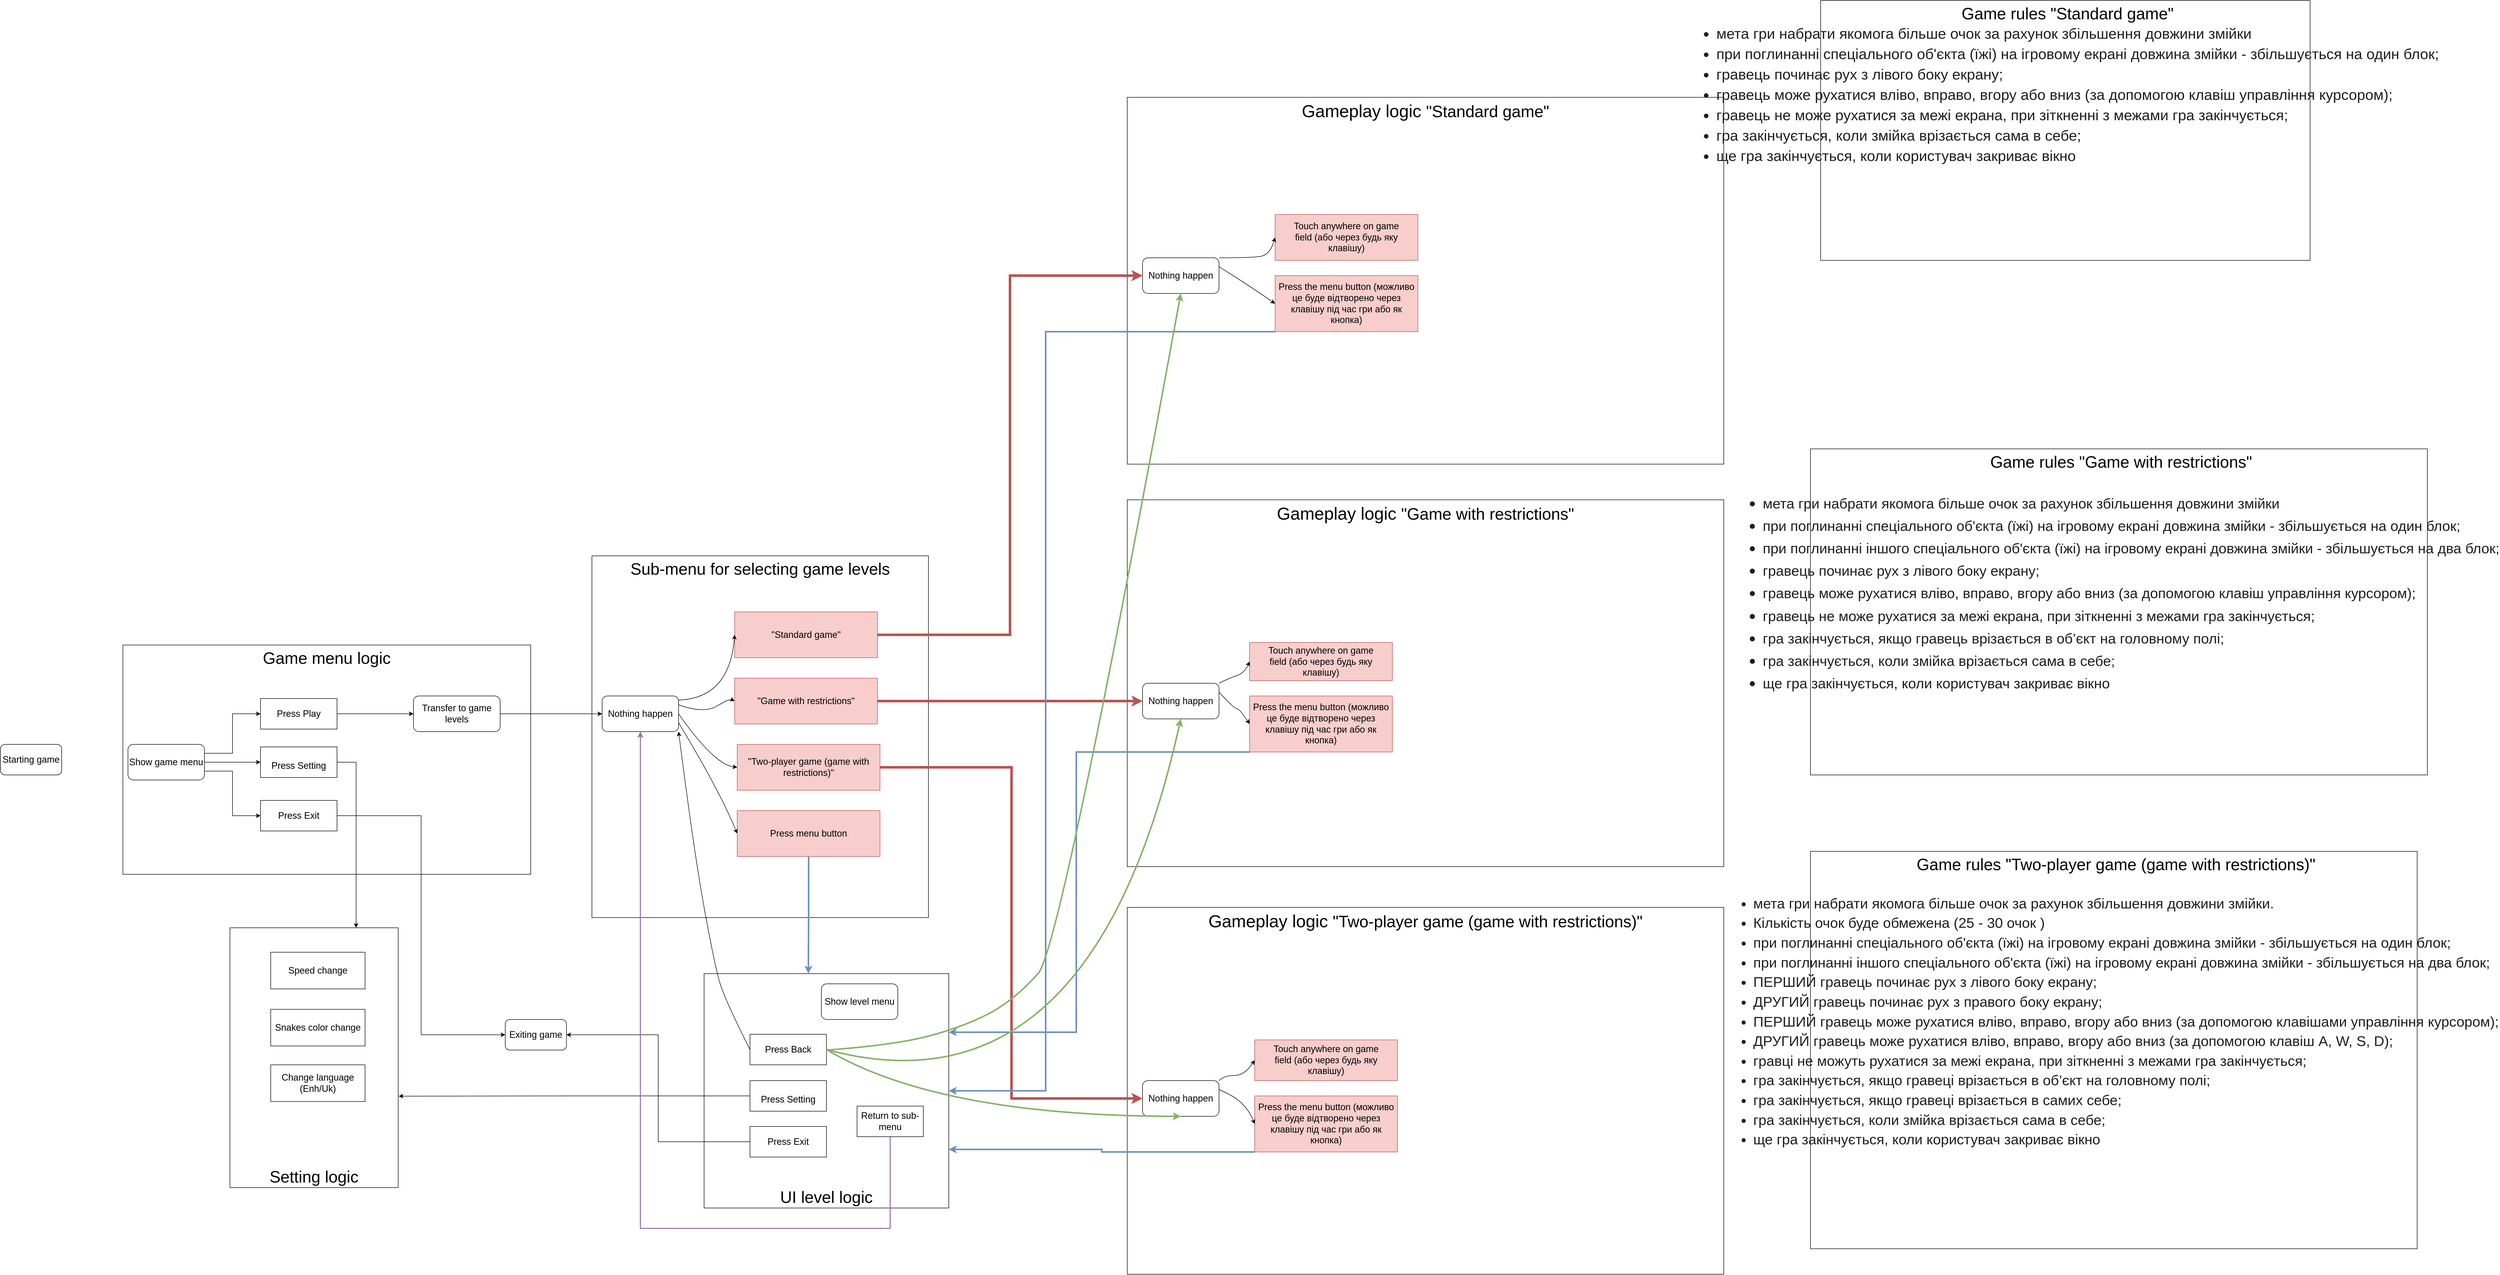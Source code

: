 <mxfile version="26.0.11">
  <diagram name="Сторінка-1" id="2qlWJzpFMfT5cVVhCap1">
    <mxGraphModel dx="4840" dy="2536" grid="1" gridSize="10" guides="1" tooltips="1" connect="1" arrows="1" fold="1" page="1" pageScale="1" pageWidth="5000" pageHeight="4000" math="0" shadow="0">
      <root>
        <mxCell id="0" />
        <mxCell id="1" parent="0" />
        <mxCell id="iwZVITusNoV1ZPCKNUhb-1" value="&lt;font style=&quot;font-size: 18px;&quot;&gt;Starting game&lt;/font&gt;" style="rounded=1;whiteSpace=wrap;html=1;" vertex="1" parent="1">
          <mxGeometry x="170" y="1790" width="120" height="60" as="geometry" />
        </mxCell>
        <mxCell id="iwZVITusNoV1ZPCKNUhb-2" value="&lt;font style=&quot;font-size: 32px;&quot;&gt;Game menu logic&lt;/font&gt;" style="rounded=0;whiteSpace=wrap;html=1;verticalAlign=top;fillColor=none;" vertex="1" parent="1">
          <mxGeometry x="410" y="1595" width="800" height="450" as="geometry" />
        </mxCell>
        <mxCell id="iwZVITusNoV1ZPCKNUhb-3" value="&lt;span style=&quot;font-size: 32px;&quot;&gt;Setting logic&lt;/span&gt;" style="rounded=0;whiteSpace=wrap;html=1;verticalAlign=bottom;" vertex="1" parent="1">
          <mxGeometry x="620" y="2150" width="330" height="510" as="geometry" />
        </mxCell>
        <mxCell id="iwZVITusNoV1ZPCKNUhb-4" value="&lt;font style=&quot;font-size: 34px;&quot;&gt;Gameplay logic&amp;nbsp;&lt;/font&gt;&lt;font style=&quot;font-size: 32px;&quot;&gt;&quot;Standard game&quot;&lt;/font&gt;" style="rounded=0;whiteSpace=wrap;html=1;verticalAlign=top;fillColor=none;" vertex="1" parent="1">
          <mxGeometry x="2380" y="520" width="1170" height="720" as="geometry" />
        </mxCell>
        <mxCell id="iwZVITusNoV1ZPCKNUhb-5" value="&lt;font style=&quot;font-size: 32px;&quot;&gt;UI level logic&lt;/font&gt;" style="rounded=0;whiteSpace=wrap;html=1;verticalAlign=bottom;fillColor=none;" vertex="1" parent="1">
          <mxGeometry x="1550" y="2240" width="480" height="460" as="geometry" />
        </mxCell>
        <mxCell id="iwZVITusNoV1ZPCKNUhb-6" value="&lt;font style=&quot;font-size: 18px;&quot;&gt;Exiting game&lt;/font&gt;" style="rounded=1;whiteSpace=wrap;html=1;" vertex="1" parent="1">
          <mxGeometry x="1160" y="2330" width="120" height="60" as="geometry" />
        </mxCell>
        <mxCell id="iwZVITusNoV1ZPCKNUhb-13" style="edgeStyle=orthogonalEdgeStyle;rounded=0;orthogonalLoop=1;jettySize=auto;html=1;exitX=1;exitY=0.25;exitDx=0;exitDy=0;entryX=0;entryY=0.5;entryDx=0;entryDy=0;" edge="1" parent="1" source="iwZVITusNoV1ZPCKNUhb-7" target="iwZVITusNoV1ZPCKNUhb-8">
          <mxGeometry relative="1" as="geometry" />
        </mxCell>
        <mxCell id="iwZVITusNoV1ZPCKNUhb-14" style="edgeStyle=orthogonalEdgeStyle;rounded=0;orthogonalLoop=1;jettySize=auto;html=1;exitX=1;exitY=0.5;exitDx=0;exitDy=0;entryX=0;entryY=0.5;entryDx=0;entryDy=0;" edge="1" parent="1" source="iwZVITusNoV1ZPCKNUhb-7" target="iwZVITusNoV1ZPCKNUhb-9">
          <mxGeometry relative="1" as="geometry" />
        </mxCell>
        <mxCell id="iwZVITusNoV1ZPCKNUhb-15" style="edgeStyle=orthogonalEdgeStyle;rounded=0;orthogonalLoop=1;jettySize=auto;html=1;exitX=1;exitY=0.75;exitDx=0;exitDy=0;entryX=0;entryY=0.5;entryDx=0;entryDy=0;" edge="1" parent="1" source="iwZVITusNoV1ZPCKNUhb-7" target="iwZVITusNoV1ZPCKNUhb-10">
          <mxGeometry relative="1" as="geometry" />
        </mxCell>
        <mxCell id="iwZVITusNoV1ZPCKNUhb-7" value="&lt;font style=&quot;font-size: 18px;&quot;&gt;Show game menu&lt;/font&gt;" style="rounded=1;whiteSpace=wrap;html=1;" vertex="1" parent="1">
          <mxGeometry x="420" y="1790" width="150" height="70" as="geometry" />
        </mxCell>
        <mxCell id="iwZVITusNoV1ZPCKNUhb-16" style="edgeStyle=orthogonalEdgeStyle;rounded=0;orthogonalLoop=1;jettySize=auto;html=1;exitX=1;exitY=0.5;exitDx=0;exitDy=0;entryX=0;entryY=0.5;entryDx=0;entryDy=0;" edge="1" parent="1" source="iwZVITusNoV1ZPCKNUhb-8" target="iwZVITusNoV1ZPCKNUhb-12">
          <mxGeometry relative="1" as="geometry" />
        </mxCell>
        <mxCell id="iwZVITusNoV1ZPCKNUhb-8" value="&lt;font style=&quot;font-size: 18px;&quot;&gt;Press Play&lt;/font&gt;" style="rounded=0;whiteSpace=wrap;html=1;" vertex="1" parent="1">
          <mxGeometry x="680" y="1700" width="150" height="60" as="geometry" />
        </mxCell>
        <mxCell id="iwZVITusNoV1ZPCKNUhb-18" style="edgeStyle=orthogonalEdgeStyle;rounded=0;orthogonalLoop=1;jettySize=auto;html=1;exitX=1;exitY=0.5;exitDx=0;exitDy=0;entryX=0.75;entryY=0;entryDx=0;entryDy=0;" edge="1" parent="1" source="iwZVITusNoV1ZPCKNUhb-9" target="iwZVITusNoV1ZPCKNUhb-3">
          <mxGeometry relative="1" as="geometry" />
        </mxCell>
        <mxCell id="iwZVITusNoV1ZPCKNUhb-9" value="&lt;br&gt;&lt;span style=&quot;color: rgb(0, 0, 0); font-family: Helvetica; font-size: 18px; font-style: normal; font-variant-ligatures: normal; font-variant-caps: normal; font-weight: 400; letter-spacing: normal; orphans: 2; text-align: center; text-indent: 0px; text-transform: none; widows: 2; word-spacing: 0px; -webkit-text-stroke-width: 0px; white-space: normal; background-color: rgb(251, 251, 251); text-decoration-thickness: initial; text-decoration-style: initial; text-decoration-color: initial; float: none; display: inline !important;&quot;&gt;Press Setting&lt;/span&gt;" style="rounded=0;whiteSpace=wrap;html=1;fontStyle=0" vertex="1" parent="1">
          <mxGeometry x="680" y="1795" width="150" height="60" as="geometry" />
        </mxCell>
        <mxCell id="iwZVITusNoV1ZPCKNUhb-17" style="edgeStyle=orthogonalEdgeStyle;rounded=0;orthogonalLoop=1;jettySize=auto;html=1;exitX=1;exitY=0.5;exitDx=0;exitDy=0;entryX=0;entryY=0.5;entryDx=0;entryDy=0;" edge="1" parent="1" source="iwZVITusNoV1ZPCKNUhb-10" target="iwZVITusNoV1ZPCKNUhb-6">
          <mxGeometry relative="1" as="geometry" />
        </mxCell>
        <mxCell id="iwZVITusNoV1ZPCKNUhb-10" value="&lt;span style=&quot;font-size: 18px;&quot;&gt;Press Exit&lt;/span&gt;" style="rounded=0;whiteSpace=wrap;html=1;" vertex="1" parent="1">
          <mxGeometry x="680" y="1900" width="150" height="60" as="geometry" />
        </mxCell>
        <mxCell id="iwZVITusNoV1ZPCKNUhb-41" style="edgeStyle=orthogonalEdgeStyle;rounded=0;orthogonalLoop=1;jettySize=auto;html=1;exitX=1;exitY=0.5;exitDx=0;exitDy=0;" edge="1" parent="1" source="iwZVITusNoV1ZPCKNUhb-12" target="iwZVITusNoV1ZPCKNUhb-25">
          <mxGeometry relative="1" as="geometry" />
        </mxCell>
        <mxCell id="iwZVITusNoV1ZPCKNUhb-12" value="&lt;font style=&quot;font-size: 18px;&quot;&gt;Transfer to game levels&lt;/font&gt;" style="rounded=1;whiteSpace=wrap;html=1;" vertex="1" parent="1">
          <mxGeometry x="980" y="1695" width="170" height="70" as="geometry" />
        </mxCell>
        <mxCell id="iwZVITusNoV1ZPCKNUhb-19" value="&lt;font style=&quot;font-size: 18px;&quot;&gt;Speed change&lt;/font&gt;" style="rounded=0;whiteSpace=wrap;html=1;" vertex="1" parent="1">
          <mxGeometry x="700" y="2198" width="185" height="72" as="geometry" />
        </mxCell>
        <mxCell id="iwZVITusNoV1ZPCKNUhb-20" value="&lt;font style=&quot;font-size: 18px;&quot;&gt;Snakes color change&lt;/font&gt;" style="rounded=0;whiteSpace=wrap;html=1;" vertex="1" parent="1">
          <mxGeometry x="700" y="2310" width="185" height="72" as="geometry" />
        </mxCell>
        <mxCell id="iwZVITusNoV1ZPCKNUhb-21" value="&lt;font style=&quot;font-size: 18px;&quot;&gt;Change language (Enh/Uk)&lt;/font&gt;" style="rounded=0;whiteSpace=wrap;html=1;" vertex="1" parent="1">
          <mxGeometry x="700" y="2419" width="185" height="72" as="geometry" />
        </mxCell>
        <mxCell id="iwZVITusNoV1ZPCKNUhb-22" value="&lt;font style=&quot;font-size: 34px;&quot;&gt;Gameplay logic&amp;nbsp;&lt;/font&gt;&lt;font style=&quot;font-size: 32px;&quot;&gt;&quot;Game with restrictions&quot;&lt;/font&gt;" style="rounded=0;whiteSpace=wrap;html=1;verticalAlign=top;fillColor=none;" vertex="1" parent="1">
          <mxGeometry x="2380" y="1310" width="1170" height="720" as="geometry" />
        </mxCell>
        <mxCell id="iwZVITusNoV1ZPCKNUhb-23" value="&lt;font style=&quot;font-size: 34px;&quot;&gt;Gameplay logic&amp;nbsp;&lt;/font&gt;&lt;font style=&quot;font-size: 32px;&quot;&gt;&quot;Two-player game (game with restrictions)&quot;&lt;/font&gt;" style="rounded=0;whiteSpace=wrap;html=1;verticalAlign=top;fillColor=none;" vertex="1" parent="1">
          <mxGeometry x="2380" y="2110" width="1170" height="720" as="geometry" />
        </mxCell>
        <mxCell id="iwZVITusNoV1ZPCKNUhb-24" value="&lt;font style=&quot;font-size: 32px;&quot;&gt;Sub-menu for selecting game levels&lt;/font&gt;" style="rounded=0;whiteSpace=wrap;html=1;verticalAlign=top;fillColor=none;" vertex="1" parent="1">
          <mxGeometry x="1330" y="1420" width="660" height="710" as="geometry" />
        </mxCell>
        <mxCell id="iwZVITusNoV1ZPCKNUhb-25" value="&lt;font style=&quot;font-size: 18px;&quot;&gt;Nothing happen&lt;/font&gt;" style="rounded=1;whiteSpace=wrap;html=1;" vertex="1" parent="1">
          <mxGeometry x="1350" y="1695" width="150" height="70" as="geometry" />
        </mxCell>
        <mxCell id="iwZVITusNoV1ZPCKNUhb-59" style="edgeStyle=orthogonalEdgeStyle;rounded=0;orthogonalLoop=1;jettySize=auto;html=1;exitX=1;exitY=0.5;exitDx=0;exitDy=0;entryX=0;entryY=0.5;entryDx=0;entryDy=0;fillColor=#f8cecc;strokeColor=#b85450;strokeWidth=5;" edge="1" parent="1" source="iwZVITusNoV1ZPCKNUhb-26" target="iwZVITusNoV1ZPCKNUhb-56">
          <mxGeometry relative="1" as="geometry" />
        </mxCell>
        <mxCell id="iwZVITusNoV1ZPCKNUhb-26" value="&lt;font style=&quot;font-size: 18px;&quot;&gt;&quot;Standard game&quot;&lt;/font&gt;" style="rounded=0;whiteSpace=wrap;html=1;fillColor=#f8cecc;strokeColor=#b85450;" vertex="1" parent="1">
          <mxGeometry x="1610" y="1530" width="280" height="90" as="geometry" />
        </mxCell>
        <mxCell id="iwZVITusNoV1ZPCKNUhb-60" style="edgeStyle=orthogonalEdgeStyle;rounded=0;orthogonalLoop=1;jettySize=auto;html=1;exitX=1;exitY=0.5;exitDx=0;exitDy=0;fillColor=#f8cecc;strokeColor=#b85450;strokeWidth=5;" edge="1" parent="1" source="iwZVITusNoV1ZPCKNUhb-27" target="iwZVITusNoV1ZPCKNUhb-57">
          <mxGeometry relative="1" as="geometry" />
        </mxCell>
        <mxCell id="iwZVITusNoV1ZPCKNUhb-27" value="&lt;font style=&quot;font-size: 18px;&quot;&gt;&quot;Game with restrictions&quot;&lt;/font&gt;" style="rounded=0;whiteSpace=wrap;html=1;fillColor=#f8cecc;strokeColor=#b85450;" vertex="1" parent="1">
          <mxGeometry x="1610" y="1660" width="280" height="90" as="geometry" />
        </mxCell>
        <mxCell id="iwZVITusNoV1ZPCKNUhb-61" style="edgeStyle=orthogonalEdgeStyle;rounded=0;orthogonalLoop=1;jettySize=auto;html=1;exitX=1;exitY=0.5;exitDx=0;exitDy=0;entryX=0;entryY=0.5;entryDx=0;entryDy=0;fillColor=#f8cecc;strokeColor=#b85450;strokeWidth=5;" edge="1" parent="1" source="iwZVITusNoV1ZPCKNUhb-28" target="iwZVITusNoV1ZPCKNUhb-58">
          <mxGeometry relative="1" as="geometry">
            <Array as="points">
              <mxPoint x="2153" y="1835" />
              <mxPoint x="2153" y="2485" />
            </Array>
          </mxGeometry>
        </mxCell>
        <mxCell id="iwZVITusNoV1ZPCKNUhb-28" value="&lt;font style=&quot;font-size: 18px;&quot;&gt;&quot;Two-player game (game with restrictions)&quot;&lt;/font&gt;" style="rounded=0;whiteSpace=wrap;html=1;fillColor=#f8cecc;strokeColor=#b85450;" vertex="1" parent="1">
          <mxGeometry x="1615" y="1790" width="280" height="90" as="geometry" />
        </mxCell>
        <mxCell id="iwZVITusNoV1ZPCKNUhb-29" value="&lt;font style=&quot;font-size: 18px;&quot;&gt;Press menu button&lt;/font&gt;" style="rounded=0;whiteSpace=wrap;html=1;fillColor=#f8cecc;strokeColor=#b85450;" vertex="1" parent="1">
          <mxGeometry x="1615" y="1920" width="280" height="90" as="geometry" />
        </mxCell>
        <mxCell id="iwZVITusNoV1ZPCKNUhb-42" value="&lt;font style=&quot;font-size: 18px;&quot;&gt;Show level menu&lt;/font&gt;" style="rounded=1;whiteSpace=wrap;html=1;" vertex="1" parent="1">
          <mxGeometry x="1780" y="2260" width="150" height="70" as="geometry" />
        </mxCell>
        <mxCell id="iwZVITusNoV1ZPCKNUhb-44" value="&lt;font style=&quot;font-size: 18px;&quot;&gt;Press Back&lt;/font&gt;" style="rounded=0;whiteSpace=wrap;html=1;" vertex="1" parent="1">
          <mxGeometry x="1640" y="2359" width="150" height="60" as="geometry" />
        </mxCell>
        <mxCell id="iwZVITusNoV1ZPCKNUhb-45" value="&lt;br&gt;&lt;span style=&quot;color: rgb(0, 0, 0); font-family: Helvetica; font-size: 18px; font-style: normal; font-variant-ligatures: normal; font-variant-caps: normal; font-weight: 400; letter-spacing: normal; orphans: 2; text-align: center; text-indent: 0px; text-transform: none; widows: 2; word-spacing: 0px; -webkit-text-stroke-width: 0px; white-space: normal; background-color: rgb(251, 251, 251); text-decoration-thickness: initial; text-decoration-style: initial; text-decoration-color: initial; float: none; display: inline !important;&quot;&gt;Press Setting&lt;/span&gt;" style="rounded=0;whiteSpace=wrap;html=1;fontStyle=0" vertex="1" parent="1">
          <mxGeometry x="1640" y="2450" width="150" height="60" as="geometry" />
        </mxCell>
        <mxCell id="iwZVITusNoV1ZPCKNUhb-55" style="edgeStyle=orthogonalEdgeStyle;rounded=0;orthogonalLoop=1;jettySize=auto;html=1;exitX=0;exitY=0.5;exitDx=0;exitDy=0;entryX=1;entryY=0.5;entryDx=0;entryDy=0;" edge="1" parent="1" source="iwZVITusNoV1ZPCKNUhb-46" target="iwZVITusNoV1ZPCKNUhb-6">
          <mxGeometry relative="1" as="geometry">
            <Array as="points">
              <mxPoint x="1460" y="2570" />
              <mxPoint x="1460" y="2360" />
            </Array>
          </mxGeometry>
        </mxCell>
        <mxCell id="iwZVITusNoV1ZPCKNUhb-46" value="&lt;span style=&quot;font-size: 18px;&quot;&gt;Press Exit&lt;/span&gt;" style="rounded=0;whiteSpace=wrap;html=1;" vertex="1" parent="1">
          <mxGeometry x="1640" y="2540" width="150" height="60" as="geometry" />
        </mxCell>
        <mxCell id="iwZVITusNoV1ZPCKNUhb-47" value="" style="curved=1;endArrow=classic;html=1;rounded=0;exitX=0;exitY=0.5;exitDx=0;exitDy=0;entryX=1;entryY=1;entryDx=0;entryDy=0;" edge="1" parent="1" source="iwZVITusNoV1ZPCKNUhb-44" target="iwZVITusNoV1ZPCKNUhb-25">
          <mxGeometry width="50" height="50" relative="1" as="geometry">
            <mxPoint x="1610" y="2270" as="sourcePoint" />
            <mxPoint x="1660" y="2220" as="targetPoint" />
            <Array as="points">
              <mxPoint x="1590" y="2290" />
              <mxPoint x="1570" y="2220" />
              <mxPoint x="1530" y="2000" />
            </Array>
          </mxGeometry>
        </mxCell>
        <mxCell id="iwZVITusNoV1ZPCKNUhb-50" value="" style="curved=1;endArrow=classic;html=1;rounded=0;exitX=0.993;exitY=0.116;exitDx=0;exitDy=0;exitPerimeter=0;entryX=0;entryY=0.5;entryDx=0;entryDy=0;" edge="1" parent="1" source="iwZVITusNoV1ZPCKNUhb-25" target="iwZVITusNoV1ZPCKNUhb-26">
          <mxGeometry width="50" height="50" relative="1" as="geometry">
            <mxPoint x="1600" y="1750" as="sourcePoint" />
            <mxPoint x="1650" y="1700" as="targetPoint" />
            <Array as="points">
              <mxPoint x="1600" y="1700" />
            </Array>
          </mxGeometry>
        </mxCell>
        <mxCell id="iwZVITusNoV1ZPCKNUhb-51" value="" style="curved=1;endArrow=classic;html=1;rounded=0;exitX=1;exitY=0.25;exitDx=0;exitDy=0;entryX=0;entryY=0.5;entryDx=0;entryDy=0;" edge="1" parent="1" source="iwZVITusNoV1ZPCKNUhb-25" target="iwZVITusNoV1ZPCKNUhb-27">
          <mxGeometry width="50" height="50" relative="1" as="geometry">
            <mxPoint x="1600" y="1750" as="sourcePoint" />
            <mxPoint x="1650" y="1700" as="targetPoint" />
            <Array as="points">
              <mxPoint x="1550" y="1730" />
              <mxPoint x="1600" y="1700" />
            </Array>
          </mxGeometry>
        </mxCell>
        <mxCell id="iwZVITusNoV1ZPCKNUhb-52" value="" style="curved=1;endArrow=classic;html=1;rounded=0;exitX=1;exitY=0.5;exitDx=0;exitDy=0;entryX=0;entryY=0.5;entryDx=0;entryDy=0;" edge="1" parent="1" source="iwZVITusNoV1ZPCKNUhb-25" target="iwZVITusNoV1ZPCKNUhb-28">
          <mxGeometry width="50" height="50" relative="1" as="geometry">
            <mxPoint x="1600" y="1920" as="sourcePoint" />
            <mxPoint x="1650" y="1870" as="targetPoint" />
            <Array as="points">
              <mxPoint x="1570" y="1830" />
            </Array>
          </mxGeometry>
        </mxCell>
        <mxCell id="iwZVITusNoV1ZPCKNUhb-53" value="" style="curved=1;endArrow=classic;html=1;rounded=0;exitX=1;exitY=0.75;exitDx=0;exitDy=0;entryX=0;entryY=0.5;entryDx=0;entryDy=0;" edge="1" parent="1" source="iwZVITusNoV1ZPCKNUhb-25" target="iwZVITusNoV1ZPCKNUhb-29">
          <mxGeometry width="50" height="50" relative="1" as="geometry">
            <mxPoint x="1600" y="1920" as="sourcePoint" />
            <mxPoint x="1650" y="1870" as="targetPoint" />
            <Array as="points">
              <mxPoint x="1580" y="1880" />
            </Array>
          </mxGeometry>
        </mxCell>
        <mxCell id="iwZVITusNoV1ZPCKNUhb-54" style="edgeStyle=orthogonalEdgeStyle;rounded=0;orthogonalLoop=1;jettySize=auto;html=1;exitX=0;exitY=0.5;exitDx=0;exitDy=0;entryX=1.003;entryY=0.648;entryDx=0;entryDy=0;entryPerimeter=0;" edge="1" parent="1" source="iwZVITusNoV1ZPCKNUhb-45" target="iwZVITusNoV1ZPCKNUhb-3">
          <mxGeometry relative="1" as="geometry" />
        </mxCell>
        <mxCell id="iwZVITusNoV1ZPCKNUhb-56" value="&lt;font style=&quot;font-size: 18px;&quot;&gt;Nothing happen&lt;/font&gt;" style="rounded=1;whiteSpace=wrap;html=1;" vertex="1" parent="1">
          <mxGeometry x="2410" y="835" width="150" height="70" as="geometry" />
        </mxCell>
        <mxCell id="iwZVITusNoV1ZPCKNUhb-57" value="&lt;font style=&quot;font-size: 18px;&quot;&gt;Nothing happen&lt;/font&gt;" style="rounded=1;whiteSpace=wrap;html=1;" vertex="1" parent="1">
          <mxGeometry x="2410" y="1670" width="150" height="70" as="geometry" />
        </mxCell>
        <mxCell id="iwZVITusNoV1ZPCKNUhb-58" value="&lt;font style=&quot;font-size: 18px;&quot;&gt;Nothing happen&lt;/font&gt;" style="rounded=1;whiteSpace=wrap;html=1;" vertex="1" parent="1">
          <mxGeometry x="2410" y="2450" width="150" height="70" as="geometry" />
        </mxCell>
        <mxCell id="iwZVITusNoV1ZPCKNUhb-62" value="&lt;font style=&quot;font-size: 18px;&quot;&gt;Touch anywhere on game field&amp;nbsp;(або через будь яку клавішу)&lt;/font&gt;" style="rounded=0;whiteSpace=wrap;html=1;fillColor=#f8cecc;strokeColor=#b85450;" vertex="1" parent="1">
          <mxGeometry x="2670" y="750" width="280" height="90" as="geometry" />
        </mxCell>
        <mxCell id="iwZVITusNoV1ZPCKNUhb-81" style="edgeStyle=orthogonalEdgeStyle;rounded=0;orthogonalLoop=1;jettySize=auto;html=1;exitX=0;exitY=1;exitDx=0;exitDy=0;entryX=1;entryY=0.5;entryDx=0;entryDy=0;fillColor=#dae8fc;strokeColor=#6c8ebf;strokeWidth=3;" edge="1" parent="1" source="iwZVITusNoV1ZPCKNUhb-63" target="iwZVITusNoV1ZPCKNUhb-5">
          <mxGeometry relative="1" as="geometry">
            <Array as="points">
              <mxPoint x="2220" y="980" />
              <mxPoint x="2220" y="2470" />
            </Array>
          </mxGeometry>
        </mxCell>
        <mxCell id="iwZVITusNoV1ZPCKNUhb-63" value="&lt;font style=&quot;font-size: 18px;&quot;&gt;Press the menu button (можливо це буде відтворено через клавішу під час гри або як кнопка)&lt;/font&gt;" style="rounded=0;whiteSpace=wrap;html=1;fillColor=#f8cecc;strokeColor=#b85450;" vertex="1" parent="1">
          <mxGeometry x="2670" y="870" width="280" height="110" as="geometry" />
        </mxCell>
        <mxCell id="iwZVITusNoV1ZPCKNUhb-64" value="&lt;span style=&quot;font-size: 18px;&quot;&gt;Touch anywhere on game field&amp;nbsp;(або через будь яку клавішу)&lt;/span&gt;" style="rounded=0;whiteSpace=wrap;html=1;fillColor=#f8cecc;strokeColor=#b85450;" vertex="1" parent="1">
          <mxGeometry x="2620" y="1590" width="280" height="75" as="geometry" />
        </mxCell>
        <mxCell id="iwZVITusNoV1ZPCKNUhb-77" style="edgeStyle=orthogonalEdgeStyle;rounded=0;orthogonalLoop=1;jettySize=auto;html=1;exitX=0;exitY=1;exitDx=0;exitDy=0;entryX=1;entryY=0.25;entryDx=0;entryDy=0;fillColor=#dae8fc;strokeColor=#6c8ebf;strokeWidth=3;" edge="1" parent="1" source="iwZVITusNoV1ZPCKNUhb-65" target="iwZVITusNoV1ZPCKNUhb-5">
          <mxGeometry relative="1" as="geometry">
            <Array as="points">
              <mxPoint x="2280" y="1805" />
              <mxPoint x="2280" y="2355" />
            </Array>
          </mxGeometry>
        </mxCell>
        <mxCell id="iwZVITusNoV1ZPCKNUhb-65" value="&lt;font style=&quot;font-size: 18px;&quot;&gt;Press the menu button (можливо це буде відтворено через клавішу під час гри або як кнопка)&lt;/font&gt;" style="rounded=0;whiteSpace=wrap;html=1;fillColor=#f8cecc;strokeColor=#b85450;" vertex="1" parent="1">
          <mxGeometry x="2620" y="1695" width="280" height="110" as="geometry" />
        </mxCell>
        <mxCell id="iwZVITusNoV1ZPCKNUhb-66" value="&lt;span style=&quot;font-size: 18px;&quot;&gt;Touch anywhere on game field&amp;nbsp;(або через будь яку клавішу)&lt;/span&gt;" style="rounded=0;whiteSpace=wrap;html=1;fillColor=#f8cecc;strokeColor=#b85450;" vertex="1" parent="1">
          <mxGeometry x="2630" y="2370" width="280" height="80" as="geometry" />
        </mxCell>
        <mxCell id="iwZVITusNoV1ZPCKNUhb-82" style="edgeStyle=orthogonalEdgeStyle;rounded=0;orthogonalLoop=1;jettySize=auto;html=1;exitX=0;exitY=1;exitDx=0;exitDy=0;entryX=1;entryY=0.75;entryDx=0;entryDy=0;fillColor=#dae8fc;strokeColor=#6c8ebf;strokeWidth=3;" edge="1" parent="1" source="iwZVITusNoV1ZPCKNUhb-67" target="iwZVITusNoV1ZPCKNUhb-5">
          <mxGeometry relative="1" as="geometry">
            <Array as="points">
              <mxPoint x="2330" y="2590" />
              <mxPoint x="2330" y="2585" />
            </Array>
          </mxGeometry>
        </mxCell>
        <mxCell id="iwZVITusNoV1ZPCKNUhb-67" value="&lt;font style=&quot;font-size: 18px;&quot;&gt;Press the menu button (можливо це буде відтворено через клавішу під час гри або як кнопка)&lt;/font&gt;" style="rounded=0;whiteSpace=wrap;html=1;fillColor=#f8cecc;strokeColor=#b85450;" vertex="1" parent="1">
          <mxGeometry x="2630" y="2480" width="280" height="110" as="geometry" />
        </mxCell>
        <mxCell id="iwZVITusNoV1ZPCKNUhb-68" value="" style="curved=1;endArrow=classic;html=1;rounded=0;exitX=1;exitY=0;exitDx=0;exitDy=0;entryX=0;entryY=0.5;entryDx=0;entryDy=0;" edge="1" parent="1" source="iwZVITusNoV1ZPCKNUhb-56" target="iwZVITusNoV1ZPCKNUhb-62">
          <mxGeometry width="50" height="50" relative="1" as="geometry">
            <mxPoint x="2880" y="940" as="sourcePoint" />
            <mxPoint x="2930" y="890" as="targetPoint" />
            <Array as="points">
              <mxPoint x="2620" y="835" />
              <mxPoint x="2660" y="830" />
            </Array>
          </mxGeometry>
        </mxCell>
        <mxCell id="iwZVITusNoV1ZPCKNUhb-71" value="" style="curved=1;endArrow=classic;html=1;rounded=0;exitX=1;exitY=0.25;exitDx=0;exitDy=0;entryX=0;entryY=0.5;entryDx=0;entryDy=0;" edge="1" parent="1" source="iwZVITusNoV1ZPCKNUhb-56" target="iwZVITusNoV1ZPCKNUhb-63">
          <mxGeometry width="50" height="50" relative="1" as="geometry">
            <mxPoint x="2880" y="940" as="sourcePoint" />
            <mxPoint x="2930" y="890" as="targetPoint" />
            <Array as="points">
              <mxPoint x="2620" y="890" />
            </Array>
          </mxGeometry>
        </mxCell>
        <mxCell id="iwZVITusNoV1ZPCKNUhb-72" value="" style="curved=1;endArrow=classic;html=1;rounded=0;exitX=1;exitY=0;exitDx=0;exitDy=0;entryX=0;entryY=0.5;entryDx=0;entryDy=0;" edge="1" parent="1" source="iwZVITusNoV1ZPCKNUhb-57" target="iwZVITusNoV1ZPCKNUhb-64">
          <mxGeometry width="50" height="50" relative="1" as="geometry">
            <mxPoint x="2760" y="1740" as="sourcePoint" />
            <mxPoint x="2810" y="1690" as="targetPoint" />
            <Array as="points">
              <mxPoint x="2580" y="1660" />
              <mxPoint x="2610" y="1650" />
            </Array>
          </mxGeometry>
        </mxCell>
        <mxCell id="iwZVITusNoV1ZPCKNUhb-73" value="" style="curved=1;endArrow=classic;html=1;rounded=0;exitX=1;exitY=0.25;exitDx=0;exitDy=0;entryX=0;entryY=0.5;entryDx=0;entryDy=0;" edge="1" parent="1" source="iwZVITusNoV1ZPCKNUhb-57" target="iwZVITusNoV1ZPCKNUhb-65">
          <mxGeometry width="50" height="50" relative="1" as="geometry">
            <mxPoint x="2760" y="1740" as="sourcePoint" />
            <mxPoint x="2810" y="1690" as="targetPoint" />
            <Array as="points">
              <mxPoint x="2590" y="1720" />
              <mxPoint x="2600" y="1720" />
            </Array>
          </mxGeometry>
        </mxCell>
        <mxCell id="iwZVITusNoV1ZPCKNUhb-74" value="" style="curved=1;endArrow=classic;html=1;rounded=0;exitX=1;exitY=0;exitDx=0;exitDy=0;entryX=0;entryY=0.5;entryDx=0;entryDy=0;" edge="1" parent="1" source="iwZVITusNoV1ZPCKNUhb-58" target="iwZVITusNoV1ZPCKNUhb-66">
          <mxGeometry width="50" height="50" relative="1" as="geometry">
            <mxPoint x="2760" y="2560" as="sourcePoint" />
            <mxPoint x="2810" y="2510" as="targetPoint" />
            <Array as="points">
              <mxPoint x="2570" y="2440" />
              <mxPoint x="2610" y="2440" />
            </Array>
          </mxGeometry>
        </mxCell>
        <mxCell id="iwZVITusNoV1ZPCKNUhb-76" value="" style="curved=1;endArrow=classic;html=1;rounded=0;exitX=1;exitY=0.25;exitDx=0;exitDy=0;entryX=0;entryY=0.5;entryDx=0;entryDy=0;" edge="1" parent="1" source="iwZVITusNoV1ZPCKNUhb-58" target="iwZVITusNoV1ZPCKNUhb-67">
          <mxGeometry width="50" height="50" relative="1" as="geometry">
            <mxPoint x="2760" y="2560" as="sourcePoint" />
            <mxPoint x="2810" y="2510" as="targetPoint" />
            <Array as="points">
              <mxPoint x="2590" y="2480" />
              <mxPoint x="2620" y="2510" />
            </Array>
          </mxGeometry>
        </mxCell>
        <mxCell id="iwZVITusNoV1ZPCKNUhb-83" style="edgeStyle=orthogonalEdgeStyle;rounded=0;orthogonalLoop=1;jettySize=auto;html=1;exitX=0.5;exitY=1;exitDx=0;exitDy=0;entryX=0.426;entryY=0;entryDx=0;entryDy=0;entryPerimeter=0;fillColor=#dae8fc;strokeColor=#6c8ebf;strokeWidth=3;" edge="1" parent="1" source="iwZVITusNoV1ZPCKNUhb-29" target="iwZVITusNoV1ZPCKNUhb-5">
          <mxGeometry relative="1" as="geometry" />
        </mxCell>
        <mxCell id="iwZVITusNoV1ZPCKNUhb-84" value="&lt;div&gt;&amp;nbsp;Game rules &quot;Standard game&quot;&lt;/div&gt;&lt;div style=&quot;text-align: left;&quot;&gt;&lt;span id=&quot;docs-internal-guid-b0e9bb39-7fff-cb8f-d6bb-36c5ff328422&quot;&gt;&lt;ul style=&quot;margin-top:0;margin-bottom:0;padding-inline-start:48px;&quot;&gt;&lt;font style=&quot;font-size: 29px;&quot;&gt;&lt;li aria-level=&quot;1&quot; style=&quot;list-style-type: disc; font-family: Arial, sans-serif; color: rgb(31, 31, 31); background-color: transparent; font-variant-numeric: normal; font-variant-east-asian: normal; font-variant-alternates: normal; font-variant-position: normal; font-variant-emoji: normal; vertical-align: baseline; white-space: pre;&quot; dir=&quot;ltr&quot;&gt;&lt;p role=&quot;presentation&quot; style=&quot;line-height: 1.38; margin-top: 0pt; margin-bottom: 0pt;&quot; dir=&quot;ltr&quot;&gt;&lt;span style=&quot;background-color: transparent; font-variant-numeric: normal; font-variant-east-asian: normal; font-variant-alternates: normal; font-variant-position: normal; font-variant-emoji: normal; vertical-align: baseline; text-wrap-mode: wrap;&quot;&gt;мета гри набрати якомога більше очок за рахунок збільшення довжини змійки&lt;/span&gt;&lt;/p&gt;&lt;/li&gt;&lt;li aria-level=&quot;1&quot; style=&quot;list-style-type: disc; font-family: Arial, sans-serif; color: rgb(31, 31, 31); background-color: transparent; font-variant-numeric: normal; font-variant-east-asian: normal; font-variant-alternates: normal; font-variant-position: normal; font-variant-emoji: normal; vertical-align: baseline; white-space: pre;&quot; dir=&quot;ltr&quot;&gt;&lt;p role=&quot;presentation&quot; style=&quot;line-height:1.38;margin-top:0pt;margin-bottom:0pt;&quot; dir=&quot;ltr&quot;&gt;&lt;span style=&quot;background-color: transparent; font-variant-numeric: normal; font-variant-east-asian: normal; font-variant-alternates: normal; font-variant-position: normal; font-variant-emoji: normal; vertical-align: baseline; text-wrap-mode: wrap;&quot;&gt;при поглинанні спеціального об&#39;єкта (їжі) на ігровому екрані довжина змійки - збільшується на один блок;&lt;/span&gt;&lt;/p&gt;&lt;/li&gt;&lt;li aria-level=&quot;1&quot; style=&quot;list-style-type: disc; font-family: Arial, sans-serif; color: rgb(31, 31, 31); background-color: transparent; font-variant-numeric: normal; font-variant-east-asian: normal; font-variant-alternates: normal; font-variant-position: normal; font-variant-emoji: normal; vertical-align: baseline; white-space: pre;&quot; dir=&quot;ltr&quot;&gt;&lt;p role=&quot;presentation&quot; style=&quot;line-height:1.38;margin-top:0pt;margin-bottom:0pt;&quot; dir=&quot;ltr&quot;&gt;&lt;span style=&quot;background-color: transparent; font-variant-numeric: normal; font-variant-east-asian: normal; font-variant-alternates: normal; font-variant-position: normal; font-variant-emoji: normal; vertical-align: baseline; text-wrap-mode: wrap;&quot;&gt;гравець починає рух з лівого боку екрану;&lt;/span&gt;&lt;/p&gt;&lt;/li&gt;&lt;li aria-level=&quot;1&quot; style=&quot;list-style-type: disc; font-family: Arial, sans-serif; color: rgb(31, 31, 31); background-color: transparent; font-variant-numeric: normal; font-variant-east-asian: normal; font-variant-alternates: normal; font-variant-position: normal; font-variant-emoji: normal; vertical-align: baseline; white-space: pre;&quot; dir=&quot;ltr&quot;&gt;&lt;p role=&quot;presentation&quot; style=&quot;line-height:1.38;margin-top:0pt;margin-bottom:0pt;&quot; dir=&quot;ltr&quot;&gt;&lt;span style=&quot;background-color: transparent; font-variant-numeric: normal; font-variant-east-asian: normal; font-variant-alternates: normal; font-variant-position: normal; font-variant-emoji: normal; vertical-align: baseline; text-wrap-mode: wrap;&quot;&gt;гравець може рухатися вліво, вправо, вгору або вниз (за допомогою клавіш управління курсором);&lt;/span&gt;&lt;/p&gt;&lt;/li&gt;&lt;li aria-level=&quot;1&quot; style=&quot;list-style-type: disc; font-family: Arial, sans-serif; color: rgb(31, 31, 31); background-color: transparent; font-variant-numeric: normal; font-variant-east-asian: normal; font-variant-alternates: normal; font-variant-position: normal; font-variant-emoji: normal; vertical-align: baseline; white-space: pre;&quot; dir=&quot;ltr&quot;&gt;&lt;p role=&quot;presentation&quot; style=&quot;line-height:1.38;margin-top:0pt;margin-bottom:0pt;&quot; dir=&quot;ltr&quot;&gt;&lt;span style=&quot;background-color: transparent; font-variant-numeric: normal; font-variant-east-asian: normal; font-variant-alternates: normal; font-variant-position: normal; font-variant-emoji: normal; vertical-align: baseline; text-wrap-mode: wrap;&quot;&gt;гравець не може рухатися за межі екрана, при зіткненні з межами гра закінчується;&lt;/span&gt;&lt;/p&gt;&lt;/li&gt;&lt;li aria-level=&quot;1&quot; style=&quot;list-style-type: disc; font-family: Arial, sans-serif; color: rgb(31, 31, 31); background-color: transparent; font-variant-numeric: normal; font-variant-east-asian: normal; font-variant-alternates: normal; font-variant-position: normal; font-variant-emoji: normal; vertical-align: baseline; white-space: pre;&quot; dir=&quot;ltr&quot;&gt;&lt;p role=&quot;presentation&quot; style=&quot;line-height:1.38;margin-top:0pt;margin-bottom:0pt;&quot; dir=&quot;ltr&quot;&gt;&lt;span style=&quot;background-color: transparent; font-variant-numeric: normal; font-variant-east-asian: normal; font-variant-alternates: normal; font-variant-position: normal; font-variant-emoji: normal; vertical-align: baseline; text-wrap-mode: wrap;&quot;&gt;гра закінчується, коли змійка врізається сама в себе;&lt;/span&gt;&lt;/p&gt;&lt;/li&gt;&lt;li aria-level=&quot;1&quot; style=&quot;list-style-type: disc; font-family: Arial, sans-serif; color: rgb(31, 31, 31); background-color: transparent; font-variant-numeric: normal; font-variant-east-asian: normal; font-variant-alternates: normal; font-variant-position: normal; font-variant-emoji: normal; vertical-align: baseline; white-space: pre;&quot; dir=&quot;ltr&quot;&gt;&lt;p role=&quot;presentation&quot; style=&quot;line-height: 1.38; margin-top: 0pt; margin-bottom: 0pt;&quot; dir=&quot;ltr&quot;&gt;&lt;span style=&quot;background-color: transparent; font-variant-numeric: normal; font-variant-east-asian: normal; font-variant-alternates: normal; font-variant-position: normal; font-variant-emoji: normal; vertical-align: baseline; text-wrap-mode: wrap;&quot;&gt;ще гра закінчується, коли користувач закриває вікно&lt;/span&gt;&lt;/p&gt;&lt;/li&gt;&lt;/font&gt;&lt;/ul&gt;&lt;/span&gt;&lt;/div&gt;" style="rounded=0;whiteSpace=wrap;html=1;fontSize=32;verticalAlign=top;fillColor=none;" vertex="1" parent="1">
          <mxGeometry x="3740" y="330" width="960" height="510" as="geometry" />
        </mxCell>
        <mxCell id="iwZVITusNoV1ZPCKNUhb-85" value="&lt;div&gt;&amp;nbsp;Game rules&amp;nbsp;&lt;span style=&quot;background-color: transparent; color: light-dark(rgb(0, 0, 0), rgb(255, 255, 255));&quot;&gt;&quot;Game with restrictions&quot;&lt;/span&gt;&lt;/div&gt;&lt;div style=&quot;text-align: left;&quot;&gt;&lt;span id=&quot;docs-internal-guid-0af8ebbc-7fff-1ab7-c1f6-20de98da2418&quot;&gt;&lt;br&gt;&lt;ul style=&quot;margin-top:0;margin-bottom:0;padding-inline-start:48px;&quot;&gt;&lt;li aria-level=&quot;1&quot; style=&quot;list-style-type: disc; font-family: Arial, sans-serif; color: rgb(31, 31, 31); background-color: transparent; font-variant-numeric: normal; font-variant-east-asian: normal; font-variant-alternates: normal; font-variant-position: normal; font-variant-emoji: normal; vertical-align: baseline; white-space: pre;&quot; dir=&quot;ltr&quot;&gt;&lt;p role=&quot;presentation&quot; style=&quot;line-height: 1.38; margin-top: 0pt; margin-bottom: 0pt;&quot; dir=&quot;ltr&quot;&gt;&lt;span style=&quot;background-color: transparent; font-variant-numeric: normal; font-variant-east-asian: normal; font-variant-alternates: normal; font-variant-position: normal; font-variant-emoji: normal; vertical-align: baseline; text-wrap-mode: wrap;&quot;&gt;&lt;font style=&quot;font-size: 28px;&quot;&gt;мета гри набрати якомога більше очок за рахунок збільшення довжини змійки&lt;/font&gt;&lt;/span&gt;&lt;/p&gt;&lt;/li&gt;&lt;li aria-level=&quot;1&quot; style=&quot;list-style-type: disc; font-family: Arial, sans-serif; color: rgb(31, 31, 31); background-color: transparent; font-variant-numeric: normal; font-variant-east-asian: normal; font-variant-alternates: normal; font-variant-position: normal; font-variant-emoji: normal; vertical-align: baseline; white-space: pre;&quot; dir=&quot;ltr&quot;&gt;&lt;p role=&quot;presentation&quot; style=&quot;line-height:1.38;margin-top:0pt;margin-bottom:0pt;&quot; dir=&quot;ltr&quot;&gt;&lt;span style=&quot;background-color: transparent; font-variant-numeric: normal; font-variant-east-asian: normal; font-variant-alternates: normal; font-variant-position: normal; font-variant-emoji: normal; vertical-align: baseline; text-wrap-mode: wrap;&quot;&gt;&lt;font style=&quot;font-size: 28px;&quot;&gt;при поглинанні спеціального об&#39;єкта (їжі) на ігровому екрані довжина змійки - збільшується на один блок;&lt;/font&gt;&lt;/span&gt;&lt;/p&gt;&lt;/li&gt;&lt;li aria-level=&quot;1&quot; style=&quot;list-style-type: disc; font-family: Arial, sans-serif; color: rgb(31, 31, 31); background-color: transparent; font-variant-numeric: normal; font-variant-east-asian: normal; font-variant-alternates: normal; font-variant-position: normal; font-variant-emoji: normal; vertical-align: baseline; white-space: pre;&quot; dir=&quot;ltr&quot;&gt;&lt;p role=&quot;presentation&quot; style=&quot;line-height:1.38;margin-top:0pt;margin-bottom:0pt;&quot; dir=&quot;ltr&quot;&gt;&lt;span style=&quot;background-color: transparent; font-variant-numeric: normal; font-variant-east-asian: normal; font-variant-alternates: normal; font-variant-position: normal; font-variant-emoji: normal; vertical-align: baseline; text-wrap-mode: wrap;&quot;&gt;&lt;font style=&quot;font-size: 28px;&quot;&gt;при поглинанні іншого спеціального об&#39;єкта (їжі) на ігровому екрані довжина змійки - збільшується на два блок;&lt;/font&gt;&lt;/span&gt;&lt;/p&gt;&lt;/li&gt;&lt;li aria-level=&quot;1&quot; style=&quot;list-style-type: disc; font-family: Arial, sans-serif; color: rgb(31, 31, 31); background-color: transparent; font-variant-numeric: normal; font-variant-east-asian: normal; font-variant-alternates: normal; font-variant-position: normal; font-variant-emoji: normal; vertical-align: baseline; white-space: pre;&quot; dir=&quot;ltr&quot;&gt;&lt;p role=&quot;presentation&quot; style=&quot;line-height:1.38;margin-top:0pt;margin-bottom:0pt;&quot; dir=&quot;ltr&quot;&gt;&lt;span style=&quot;background-color: transparent; font-variant-numeric: normal; font-variant-east-asian: normal; font-variant-alternates: normal; font-variant-position: normal; font-variant-emoji: normal; vertical-align: baseline; text-wrap-mode: wrap;&quot;&gt;&lt;font style=&quot;font-size: 28px;&quot;&gt;гравець починає рух з лівого боку екрану;&lt;/font&gt;&lt;/span&gt;&lt;/p&gt;&lt;/li&gt;&lt;li aria-level=&quot;1&quot; style=&quot;list-style-type: disc; font-family: Arial, sans-serif; color: rgb(31, 31, 31); background-color: transparent; font-variant-numeric: normal; font-variant-east-asian: normal; font-variant-alternates: normal; font-variant-position: normal; font-variant-emoji: normal; vertical-align: baseline; white-space: pre;&quot; dir=&quot;ltr&quot;&gt;&lt;p role=&quot;presentation&quot; style=&quot;line-height:1.38;margin-top:0pt;margin-bottom:0pt;&quot; dir=&quot;ltr&quot;&gt;&lt;span style=&quot;background-color: transparent; font-variant-numeric: normal; font-variant-east-asian: normal; font-variant-alternates: normal; font-variant-position: normal; font-variant-emoji: normal; vertical-align: baseline; text-wrap-mode: wrap;&quot;&gt;&lt;font style=&quot;font-size: 28px;&quot;&gt;гравець може рухатися вліво, вправо, вгору або вниз (за допомогою клавіш управління курсором);&lt;/font&gt;&lt;/span&gt;&lt;/p&gt;&lt;/li&gt;&lt;li aria-level=&quot;1&quot; style=&quot;list-style-type: disc; font-family: Arial, sans-serif; color: rgb(31, 31, 31); background-color: transparent; font-variant-numeric: normal; font-variant-east-asian: normal; font-variant-alternates: normal; font-variant-position: normal; font-variant-emoji: normal; vertical-align: baseline; white-space: pre;&quot; dir=&quot;ltr&quot;&gt;&lt;p role=&quot;presentation&quot; style=&quot;line-height:1.38;margin-top:0pt;margin-bottom:0pt;&quot; dir=&quot;ltr&quot;&gt;&lt;span style=&quot;background-color: transparent; font-variant-numeric: normal; font-variant-east-asian: normal; font-variant-alternates: normal; font-variant-position: normal; font-variant-emoji: normal; vertical-align: baseline; text-wrap-mode: wrap;&quot;&gt;&lt;font style=&quot;font-size: 28px;&quot;&gt;гравець не може рухатися за межі екрана, при зіткненні з межами гра закінчується;&lt;/font&gt;&lt;/span&gt;&lt;/p&gt;&lt;/li&gt;&lt;li aria-level=&quot;1&quot; style=&quot;list-style-type: disc; font-family: Arial, sans-serif; color: rgb(31, 31, 31); background-color: transparent; font-variant-numeric: normal; font-variant-east-asian: normal; font-variant-alternates: normal; font-variant-position: normal; font-variant-emoji: normal; vertical-align: baseline; white-space: pre;&quot; dir=&quot;ltr&quot;&gt;&lt;p role=&quot;presentation&quot; style=&quot;line-height:1.38;margin-top:0pt;margin-bottom:0pt;&quot; dir=&quot;ltr&quot;&gt;&lt;span style=&quot;background-color: transparent; font-variant-numeric: normal; font-variant-east-asian: normal; font-variant-alternates: normal; font-variant-position: normal; font-variant-emoji: normal; vertical-align: baseline; text-wrap-mode: wrap;&quot;&gt;&lt;font style=&quot;font-size: 28px;&quot;&gt;гра закінчується, якщо гравець врізається в об’єкт на головному полі;&amp;nbsp;&amp;nbsp;&lt;/font&gt;&lt;/span&gt;&lt;/p&gt;&lt;/li&gt;&lt;li aria-level=&quot;1&quot; style=&quot;list-style-type: disc; font-family: Arial, sans-serif; color: rgb(31, 31, 31); background-color: transparent; font-variant-numeric: normal; font-variant-east-asian: normal; font-variant-alternates: normal; font-variant-position: normal; font-variant-emoji: normal; vertical-align: baseline; white-space: pre;&quot; dir=&quot;ltr&quot;&gt;&lt;p role=&quot;presentation&quot; style=&quot;line-height:1.38;margin-top:0pt;margin-bottom:0pt;&quot; dir=&quot;ltr&quot;&gt;&lt;span style=&quot;background-color: transparent; font-variant-numeric: normal; font-variant-east-asian: normal; font-variant-alternates: normal; font-variant-position: normal; font-variant-emoji: normal; vertical-align: baseline; text-wrap-mode: wrap;&quot;&gt;&lt;font style=&quot;font-size: 28px;&quot;&gt;гра закінчується, коли змійка врізається сама в себе;&lt;/font&gt;&lt;/span&gt;&lt;/p&gt;&lt;/li&gt;&lt;li aria-level=&quot;1&quot; style=&quot;list-style-type: disc; font-family: Arial, sans-serif; color: rgb(31, 31, 31); background-color: transparent; font-variant-numeric: normal; font-variant-east-asian: normal; font-variant-alternates: normal; font-variant-position: normal; font-variant-emoji: normal; vertical-align: baseline; white-space: pre;&quot; dir=&quot;ltr&quot;&gt;&lt;p role=&quot;presentation&quot; style=&quot;line-height: 1.38; margin-top: 0pt; margin-bottom: 0pt;&quot; dir=&quot;ltr&quot;&gt;&lt;span style=&quot;background-color: transparent; font-variant-numeric: normal; font-variant-east-asian: normal; font-variant-alternates: normal; font-variant-position: normal; font-variant-emoji: normal; vertical-align: baseline; text-wrap-mode: wrap;&quot;&gt;&lt;font style=&quot;font-size: 28px;&quot;&gt;ще гра закінчується, коли користувач закриває вікно&lt;/font&gt;&lt;/span&gt;&lt;/p&gt;&lt;/li&gt;&lt;/ul&gt;&lt;/span&gt;&lt;/div&gt;" style="rounded=0;whiteSpace=wrap;html=1;fontSize=32;verticalAlign=top;fillColor=none;" vertex="1" parent="1">
          <mxGeometry x="3720" y="1210" width="1210" height="640" as="geometry" />
        </mxCell>
        <mxCell id="iwZVITusNoV1ZPCKNUhb-86" value="&lt;div&gt;&amp;nbsp;Game rules&amp;nbsp;&lt;span style=&quot;background-color: transparent; color: light-dark(rgb(0, 0, 0), rgb(255, 255, 255));&quot;&gt;&quot;Two-player game (game with restrictions)&quot;&lt;/span&gt;&lt;/div&gt;&lt;div style=&quot;text-align: left;&quot;&gt;&lt;span id=&quot;docs-internal-guid-2ac31e5b-7fff-7fcf-df4d-4ce45fcb1243&quot;&gt;&lt;font style=&quot;font-size: 28px;&quot;&gt;&lt;br&gt;&lt;ul style=&quot;margin-top: 0px; margin-bottom: 0px; padding-inline-start: 48px;&quot;&gt;&lt;li aria-level=&quot;1&quot; style=&quot;list-style-type: disc; font-family: Arial, sans-serif; color: rgb(31, 31, 31); background-color: transparent; font-variant-numeric: normal; font-variant-east-asian: normal; font-variant-alternates: normal; font-variant-position: normal; font-variant-emoji: normal; vertical-align: baseline; white-space: pre;&quot; dir=&quot;ltr&quot;&gt;&lt;p role=&quot;presentation&quot; style=&quot;line-height:1.38;margin-top:0pt;margin-bottom:0pt;&quot; dir=&quot;ltr&quot;&gt;&lt;span style=&quot;background-color: transparent; font-variant-numeric: normal; font-variant-east-asian: normal; font-variant-alternates: normal; font-variant-position: normal; font-variant-emoji: normal; vertical-align: baseline; text-wrap-mode: wrap;&quot;&gt;мета гри набрати якомога більше очок за рахунок збільшення довжини змійки.&lt;/span&gt;&lt;/p&gt;&lt;/li&gt;&lt;li aria-level=&quot;1&quot; style=&quot;list-style-type: disc; font-family: Arial, sans-serif; color: rgb(31, 31, 31); background-color: transparent; font-variant-numeric: normal; font-variant-east-asian: normal; font-variant-alternates: normal; font-variant-position: normal; font-variant-emoji: normal; vertical-align: baseline; white-space: pre;&quot; dir=&quot;ltr&quot;&gt;&lt;p role=&quot;presentation&quot; style=&quot;line-height:1.38;margin-top:0pt;margin-bottom:0pt;&quot; dir=&quot;ltr&quot;&gt;&lt;span style=&quot;background-color: transparent; font-variant-numeric: normal; font-variant-east-asian: normal; font-variant-alternates: normal; font-variant-position: normal; font-variant-emoji: normal; vertical-align: baseline; text-wrap-mode: wrap;&quot;&gt;Кількість очок буде обмежена (25 - 30 очок )&lt;/span&gt;&lt;/p&gt;&lt;/li&gt;&lt;li aria-level=&quot;1&quot; style=&quot;list-style-type: disc; font-family: Arial, sans-serif; color: rgb(31, 31, 31); background-color: transparent; font-variant-numeric: normal; font-variant-east-asian: normal; font-variant-alternates: normal; font-variant-position: normal; font-variant-emoji: normal; vertical-align: baseline; white-space: pre;&quot; dir=&quot;ltr&quot;&gt;&lt;p role=&quot;presentation&quot; style=&quot;line-height:1.38;margin-top:0pt;margin-bottom:0pt;&quot; dir=&quot;ltr&quot;&gt;&lt;span style=&quot;background-color: transparent; font-variant-numeric: normal; font-variant-east-asian: normal; font-variant-alternates: normal; font-variant-position: normal; font-variant-emoji: normal; vertical-align: baseline; text-wrap-mode: wrap;&quot;&gt;при поглинанні спеціального об&#39;єкта (їжі) на ігровому екрані довжина змійки - збільшується на один блок;&lt;/span&gt;&lt;/p&gt;&lt;/li&gt;&lt;li aria-level=&quot;1&quot; style=&quot;list-style-type: disc; font-family: Arial, sans-serif; color: rgb(31, 31, 31); background-color: transparent; font-variant-numeric: normal; font-variant-east-asian: normal; font-variant-alternates: normal; font-variant-position: normal; font-variant-emoji: normal; vertical-align: baseline; white-space: pre;&quot; dir=&quot;ltr&quot;&gt;&lt;p role=&quot;presentation&quot; style=&quot;line-height:1.38;margin-top:0pt;margin-bottom:0pt;&quot; dir=&quot;ltr&quot;&gt;&lt;span style=&quot;background-color: transparent; font-variant-numeric: normal; font-variant-east-asian: normal; font-variant-alternates: normal; font-variant-position: normal; font-variant-emoji: normal; vertical-align: baseline; text-wrap-mode: wrap;&quot;&gt;при поглинанні іншого спеціального об&#39;єкта (їжі) на ігровому екрані довжина змійки - збільшується на два блок;&lt;/span&gt;&lt;/p&gt;&lt;/li&gt;&lt;li aria-level=&quot;1&quot; style=&quot;list-style-type: disc; font-family: Arial, sans-serif; color: rgb(31, 31, 31); background-color: transparent; font-variant-numeric: normal; font-variant-east-asian: normal; font-variant-alternates: normal; font-variant-position: normal; font-variant-emoji: normal; vertical-align: baseline; white-space: pre;&quot; dir=&quot;ltr&quot;&gt;&lt;p role=&quot;presentation&quot; style=&quot;line-height:1.38;margin-top:0pt;margin-bottom:0pt;&quot; dir=&quot;ltr&quot;&gt;&lt;span style=&quot;background-color: transparent; font-variant-numeric: normal; font-variant-east-asian: normal; font-variant-alternates: normal; font-variant-position: normal; font-variant-emoji: normal; vertical-align: baseline; text-wrap-mode: wrap;&quot;&gt;ПЕРШИЙ гравець починає рух з лівого боку екрану;&lt;/span&gt;&lt;/p&gt;&lt;/li&gt;&lt;li aria-level=&quot;1&quot; style=&quot;list-style-type: disc; font-family: Arial, sans-serif; color: rgb(31, 31, 31); background-color: transparent; font-variant-numeric: normal; font-variant-east-asian: normal; font-variant-alternates: normal; font-variant-position: normal; font-variant-emoji: normal; vertical-align: baseline; white-space: pre;&quot; dir=&quot;ltr&quot;&gt;&lt;p role=&quot;presentation&quot; style=&quot;line-height:1.38;margin-top:0pt;margin-bottom:0pt;&quot; dir=&quot;ltr&quot;&gt;&lt;span style=&quot;background-color: transparent; font-variant-numeric: normal; font-variant-east-asian: normal; font-variant-alternates: normal; font-variant-position: normal; font-variant-emoji: normal; vertical-align: baseline; text-wrap-mode: wrap;&quot;&gt;ДРУГИЙ гравець починає рух з правого боку екрану;&lt;/span&gt;&lt;/p&gt;&lt;/li&gt;&lt;li aria-level=&quot;1&quot; style=&quot;list-style-type: disc; font-family: Arial, sans-serif; color: rgb(31, 31, 31); background-color: transparent; font-variant-numeric: normal; font-variant-east-asian: normal; font-variant-alternates: normal; font-variant-position: normal; font-variant-emoji: normal; vertical-align: baseline; white-space: pre;&quot; dir=&quot;ltr&quot;&gt;&lt;p role=&quot;presentation&quot; style=&quot;line-height:1.38;margin-top:0pt;margin-bottom:0pt;&quot; dir=&quot;ltr&quot;&gt;&lt;span style=&quot;background-color: transparent; font-variant-numeric: normal; font-variant-east-asian: normal; font-variant-alternates: normal; font-variant-position: normal; font-variant-emoji: normal; vertical-align: baseline; text-wrap-mode: wrap;&quot;&gt;ПЕРШИЙ гравець може рухатися вліво, вправо, вгору або вниз (за допомогою клавішами управління курсором);&lt;/span&gt;&lt;/p&gt;&lt;/li&gt;&lt;li aria-level=&quot;1&quot; style=&quot;list-style-type: disc; font-family: Arial, sans-serif; color: rgb(31, 31, 31); background-color: transparent; font-variant-numeric: normal; font-variant-east-asian: normal; font-variant-alternates: normal; font-variant-position: normal; font-variant-emoji: normal; vertical-align: baseline; white-space: pre;&quot; dir=&quot;ltr&quot;&gt;&lt;p role=&quot;presentation&quot; style=&quot;line-height:1.38;margin-top:0pt;margin-bottom:0pt;&quot; dir=&quot;ltr&quot;&gt;&lt;span style=&quot;background-color: transparent; font-variant-numeric: normal; font-variant-east-asian: normal; font-variant-alternates: normal; font-variant-position: normal; font-variant-emoji: normal; vertical-align: baseline; text-wrap-mode: wrap;&quot;&gt;ДРУГИЙ гравець може рухатися вліво, вправо, вгору або вниз (за допомогою клавіш A, W, S, D);&lt;/span&gt;&lt;/p&gt;&lt;/li&gt;&lt;li aria-level=&quot;1&quot; style=&quot;list-style-type: disc; font-family: Arial, sans-serif; color: rgb(31, 31, 31); background-color: transparent; font-variant-numeric: normal; font-variant-east-asian: normal; font-variant-alternates: normal; font-variant-position: normal; font-variant-emoji: normal; vertical-align: baseline; white-space: pre;&quot; dir=&quot;ltr&quot;&gt;&lt;p role=&quot;presentation&quot; style=&quot;line-height:1.38;margin-top:0pt;margin-bottom:0pt;&quot; dir=&quot;ltr&quot;&gt;&lt;span style=&quot;background-color: transparent; font-variant-numeric: normal; font-variant-east-asian: normal; font-variant-alternates: normal; font-variant-position: normal; font-variant-emoji: normal; vertical-align: baseline; text-wrap-mode: wrap;&quot;&gt;гравці не можуть рухатися за межі екрана, при зіткненні з межами гра закінчується;&lt;/span&gt;&lt;/p&gt;&lt;/li&gt;&lt;li aria-level=&quot;1&quot; style=&quot;list-style-type: disc; font-family: Arial, sans-serif; color: rgb(31, 31, 31); background-color: transparent; font-variant-numeric: normal; font-variant-east-asian: normal; font-variant-alternates: normal; font-variant-position: normal; font-variant-emoji: normal; vertical-align: baseline; white-space: pre;&quot; dir=&quot;ltr&quot;&gt;&lt;p role=&quot;presentation&quot; style=&quot;line-height:1.38;margin-top:0pt;margin-bottom:0pt;&quot; dir=&quot;ltr&quot;&gt;&lt;span style=&quot;background-color: transparent; font-variant-numeric: normal; font-variant-east-asian: normal; font-variant-alternates: normal; font-variant-position: normal; font-variant-emoji: normal; vertical-align: baseline; text-wrap-mode: wrap;&quot;&gt;гра закінчується, якщо гравеці врізається в об’єкт на головному полі;&amp;nbsp;&amp;nbsp;&lt;/span&gt;&lt;/p&gt;&lt;/li&gt;&lt;li aria-level=&quot;1&quot; style=&quot;list-style-type: disc; font-family: Arial, sans-serif; color: rgb(31, 31, 31); background-color: transparent; font-variant-numeric: normal; font-variant-east-asian: normal; font-variant-alternates: normal; font-variant-position: normal; font-variant-emoji: normal; vertical-align: baseline; white-space: pre;&quot; dir=&quot;ltr&quot;&gt;&lt;p role=&quot;presentation&quot; style=&quot;line-height:1.38;margin-top:0pt;margin-bottom:0pt;&quot; dir=&quot;ltr&quot;&gt;&lt;span style=&quot;background-color: transparent; font-variant-numeric: normal; font-variant-east-asian: normal; font-variant-alternates: normal; font-variant-position: normal; font-variant-emoji: normal; vertical-align: baseline; text-wrap-mode: wrap;&quot;&gt;гра закінчується, якщо гравеці врізається в самих себе;&lt;/span&gt;&lt;/p&gt;&lt;/li&gt;&lt;li aria-level=&quot;1&quot; style=&quot;list-style-type: disc; font-family: Arial, sans-serif; color: rgb(31, 31, 31); background-color: transparent; font-variant-numeric: normal; font-variant-east-asian: normal; font-variant-alternates: normal; font-variant-position: normal; font-variant-emoji: normal; vertical-align: baseline; white-space: pre;&quot; dir=&quot;ltr&quot;&gt;&lt;p role=&quot;presentation&quot; style=&quot;line-height:1.38;margin-top:0pt;margin-bottom:0pt;&quot; dir=&quot;ltr&quot;&gt;&lt;span style=&quot;background-color: transparent; font-variant-numeric: normal; font-variant-east-asian: normal; font-variant-alternates: normal; font-variant-position: normal; font-variant-emoji: normal; vertical-align: baseline; text-wrap-mode: wrap;&quot;&gt;гра закінчується, коли змійка врізається сама в себе;&lt;/span&gt;&lt;/p&gt;&lt;/li&gt;&lt;li aria-level=&quot;1&quot; style=&quot;list-style-type: disc; font-family: Arial, sans-serif; color: rgb(31, 31, 31); background-color: transparent; font-variant-numeric: normal; font-variant-east-asian: normal; font-variant-alternates: normal; font-variant-position: normal; font-variant-emoji: normal; vertical-align: baseline; white-space: pre;&quot; dir=&quot;ltr&quot;&gt;&lt;p role=&quot;presentation&quot; style=&quot;line-height: 1.38; margin-top: 0pt; margin-bottom: 0pt;&quot; dir=&quot;ltr&quot;&gt;&lt;span style=&quot;background-color: transparent; font-variant-numeric: normal; font-variant-east-asian: normal; font-variant-alternates: normal; font-variant-position: normal; font-variant-emoji: normal; vertical-align: baseline; text-wrap-mode: wrap;&quot;&gt;ще гра закінчується, коли користувач закриває вікно&lt;/span&gt;&lt;/p&gt;&lt;/li&gt;&lt;/ul&gt;&lt;/font&gt;&lt;/span&gt;&lt;/div&gt;" style="rounded=0;whiteSpace=wrap;html=1;fontSize=32;verticalAlign=top;fillColor=none;" vertex="1" parent="1">
          <mxGeometry x="3720" y="2000" width="1190" height="780" as="geometry" />
        </mxCell>
        <mxCell id="iwZVITusNoV1ZPCKNUhb-88" value="" style="curved=1;endArrow=classic;html=1;rounded=0;exitX=1;exitY=0.5;exitDx=0;exitDy=0;entryX=0.5;entryY=1;entryDx=0;entryDy=0;fillColor=#d5e8d4;strokeColor=#82b366;strokeWidth=3;" edge="1" parent="1" source="iwZVITusNoV1ZPCKNUhb-44" target="iwZVITusNoV1ZPCKNUhb-57">
          <mxGeometry width="50" height="50" relative="1" as="geometry">
            <mxPoint x="2190" y="2070" as="sourcePoint" />
            <mxPoint x="2240" y="2020" as="targetPoint" />
            <Array as="points">
              <mxPoint x="2310" y="2530" />
            </Array>
          </mxGeometry>
        </mxCell>
        <mxCell id="iwZVITusNoV1ZPCKNUhb-89" value="" style="curved=1;endArrow=classic;html=1;rounded=0;exitX=1;exitY=0.5;exitDx=0;exitDy=0;entryX=0.5;entryY=1;entryDx=0;entryDy=0;fillColor=#d5e8d4;strokeColor=#82b366;strokeWidth=3;" edge="1" parent="1" source="iwZVITusNoV1ZPCKNUhb-44" target="iwZVITusNoV1ZPCKNUhb-58">
          <mxGeometry width="50" height="50" relative="1" as="geometry">
            <mxPoint x="2190" y="2460" as="sourcePoint" />
            <mxPoint x="2240" y="2410" as="targetPoint" />
            <Array as="points">
              <mxPoint x="2010" y="2520" />
            </Array>
          </mxGeometry>
        </mxCell>
        <mxCell id="iwZVITusNoV1ZPCKNUhb-91" value="" style="curved=1;endArrow=classic;html=1;rounded=0;entryX=0.5;entryY=1;entryDx=0;entryDy=0;fillColor=#d5e8d4;strokeColor=#82b366;strokeWidth=3;" edge="1" parent="1" target="iwZVITusNoV1ZPCKNUhb-56">
          <mxGeometry width="50" height="50" relative="1" as="geometry">
            <mxPoint x="1790" y="2390" as="sourcePoint" />
            <mxPoint x="2240" y="2410" as="targetPoint" />
            <Array as="points">
              <mxPoint x="1930" y="2380" />
              <mxPoint x="2070" y="2340" />
              <mxPoint x="2160" y="2290" />
              <mxPoint x="2250" y="2190" />
            </Array>
          </mxGeometry>
        </mxCell>
        <mxCell id="iwZVITusNoV1ZPCKNUhb-94" style="edgeStyle=orthogonalEdgeStyle;rounded=0;orthogonalLoop=1;jettySize=auto;html=1;exitX=0.5;exitY=1;exitDx=0;exitDy=0;entryX=0.5;entryY=1;entryDx=0;entryDy=0;fillColor=#e1d5e7;strokeColor=#9673a6;strokeWidth=2;" edge="1" parent="1" source="iwZVITusNoV1ZPCKNUhb-93" target="iwZVITusNoV1ZPCKNUhb-25">
          <mxGeometry relative="1" as="geometry">
            <Array as="points">
              <mxPoint x="1915" y="2740" />
              <mxPoint x="1425" y="2740" />
            </Array>
          </mxGeometry>
        </mxCell>
        <mxCell id="iwZVITusNoV1ZPCKNUhb-93" value="&lt;font style=&quot;font-size: 18px;&quot;&gt;Return to sub-menu&lt;/font&gt;" style="rounded=0;whiteSpace=wrap;html=1;" vertex="1" parent="1">
          <mxGeometry x="1850" y="2500" width="130" height="60" as="geometry" />
        </mxCell>
      </root>
    </mxGraphModel>
  </diagram>
</mxfile>
